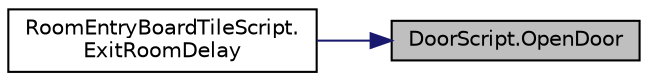 digraph "DoorScript.OpenDoor"
{
 // LATEX_PDF_SIZE
  edge [fontname="Helvetica",fontsize="10",labelfontname="Helvetica",labelfontsize="10"];
  node [fontname="Helvetica",fontsize="10",shape=record];
  rankdir="RL";
  Node1 [label="DoorScript.OpenDoor",height=0.2,width=0.4,color="black", fillcolor="grey75", style="filled", fontcolor="black",tooltip=" "];
  Node1 -> Node2 [dir="back",color="midnightblue",fontsize="10",style="solid",fontname="Helvetica"];
  Node2 [label="RoomEntryBoardTileScript.\lExitRoomDelay",height=0.2,width=0.4,color="black", fillcolor="white", style="filled",URL="$class_room_entry_board_tile_script.html#a89563c1c09bdf5bb73347dd676a10f2d",tooltip=" "];
}
